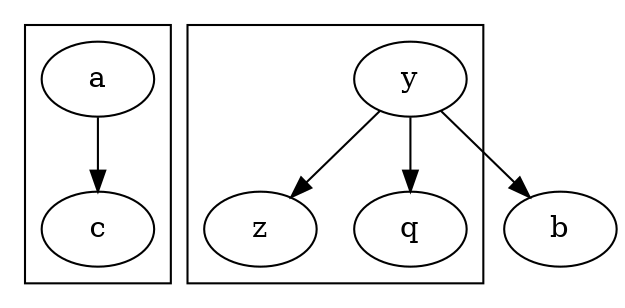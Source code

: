 digraph G {
        subgraph cluster_0 {
          subgraph cluster_1 {
      }
                a -> c;
        }

        subgraph cluster_1 {
                y -> z;
                y -> q;
        }

        y -> b;
}

